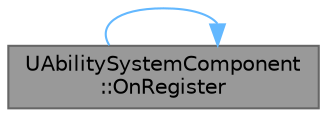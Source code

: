 digraph "UAbilitySystemComponent::OnRegister"
{
 // INTERACTIVE_SVG=YES
 // LATEX_PDF_SIZE
  bgcolor="transparent";
  edge [fontname=Helvetica,fontsize=10,labelfontname=Helvetica,labelfontsize=10];
  node [fontname=Helvetica,fontsize=10,shape=box,height=0.2,width=0.4];
  rankdir="LR";
  Node1 [id="Node000001",label="UAbilitySystemComponent\l::OnRegister",height=0.2,width=0.4,color="gray40", fillcolor="grey60", style="filled", fontcolor="black",tooltip="Called when a component is registered, after Scene is set, but before CreateRenderState_Concurrent or..."];
  Node1 -> Node1 [id="edge1_Node000001_Node000001",color="steelblue1",style="solid",tooltip=" "];
}
